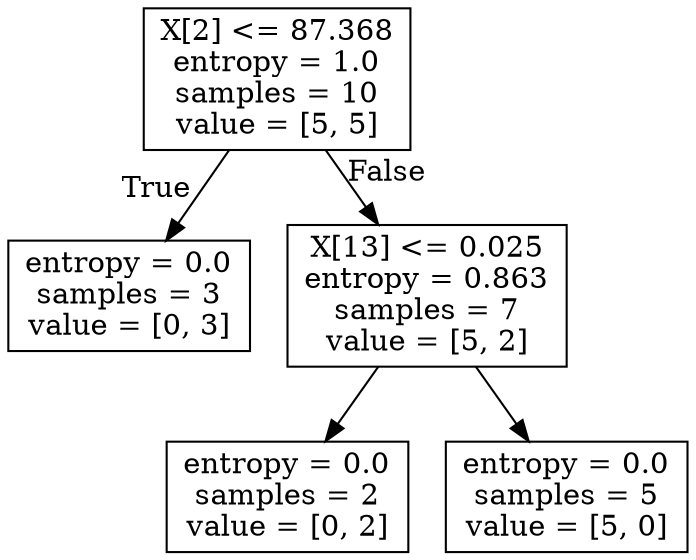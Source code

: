 digraph Tree {
node [shape=box] ;
0 [label="X[2] <= 87.368\nentropy = 1.0\nsamples = 10\nvalue = [5, 5]"] ;
1 [label="entropy = 0.0\nsamples = 3\nvalue = [0, 3]"] ;
0 -> 1 [labeldistance=2.5, labelangle=45, headlabel="True"] ;
2 [label="X[13] <= 0.025\nentropy = 0.863\nsamples = 7\nvalue = [5, 2]"] ;
0 -> 2 [labeldistance=2.5, labelangle=-45, headlabel="False"] ;
3 [label="entropy = 0.0\nsamples = 2\nvalue = [0, 2]"] ;
2 -> 3 ;
4 [label="entropy = 0.0\nsamples = 5\nvalue = [5, 0]"] ;
2 -> 4 ;
}
